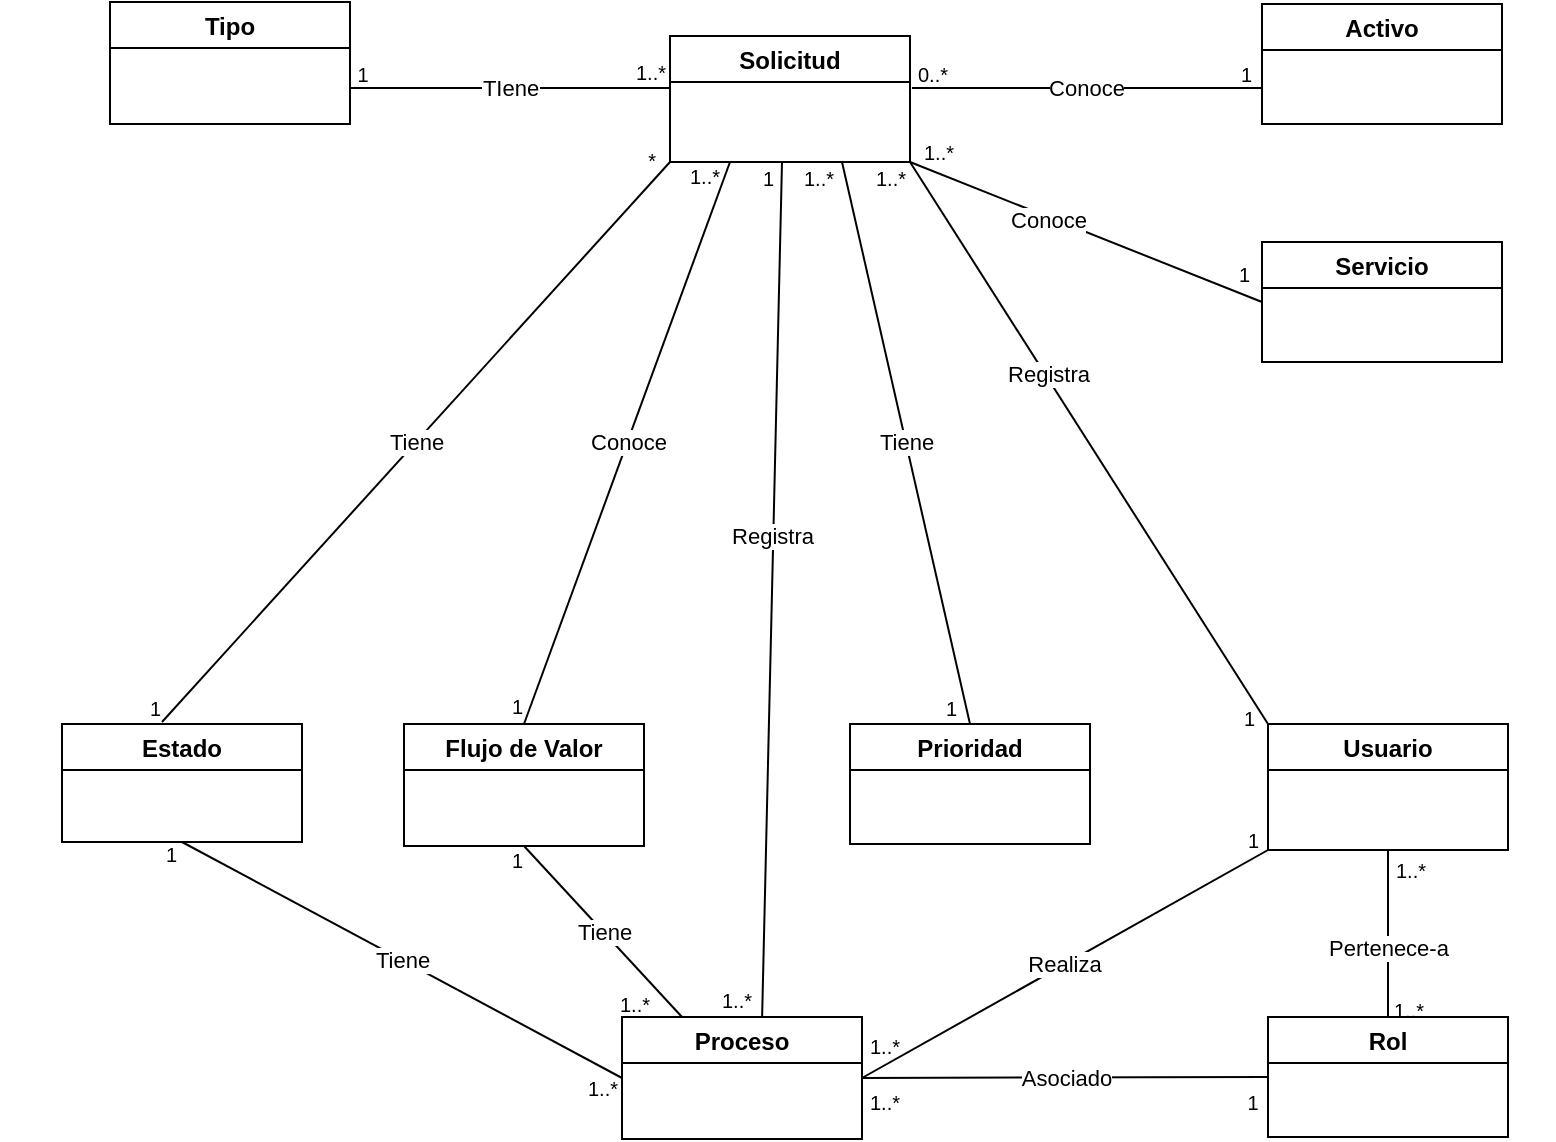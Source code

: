 <mxfile>
    <diagram id="Pm2dtwg_IfOIJH5rU_0D" name="MD-01">
        <mxGraphModel dx="722" dy="329" grid="1" gridSize="10" guides="1" tooltips="1" connect="1" arrows="1" fold="1" page="1" pageScale="1" pageWidth="827" pageHeight="1169" math="0" shadow="0">
            <root>
                <mxCell id="t3vJR1xbviDKZEFFyHin-0"/>
                <mxCell id="t3vJR1xbviDKZEFFyHin-1" parent="t3vJR1xbviDKZEFFyHin-0"/>
                <mxCell id="f75BUdV_YP0Q4YML3u-z-308" value="Realiza" style="edgeStyle=none;html=1;entryX=1;entryY=0.5;entryDx=0;entryDy=0;endArrow=none;endFill=0;exitX=0;exitY=1;exitDx=0;exitDy=0;" parent="t3vJR1xbviDKZEFFyHin-1" source="mkSb6riM9dk2xpS5XPvA-6" target="18" edge="1">
                    <mxGeometry relative="1" as="geometry">
                        <mxPoint x="590" y="818" as="sourcePoint"/>
                        <mxPoint x="348" y="701.0" as="targetPoint"/>
                    </mxGeometry>
                </mxCell>
                <mxCell id="89" style="edgeStyle=none;html=1;exitX=0;exitY=0;exitDx=0;exitDy=0;endArrow=none;endFill=0;entryX=1;entryY=1;entryDx=0;entryDy=0;" parent="t3vJR1xbviDKZEFFyHin-1" source="mkSb6riM9dk2xpS5XPvA-6" target="mkSb6riM9dk2xpS5XPvA-17" edge="1">
                    <mxGeometry relative="1" as="geometry">
                        <mxPoint x="430" y="350" as="targetPoint"/>
                    </mxGeometry>
                </mxCell>
                <mxCell id="90" value="Registra" style="edgeLabel;html=1;align=center;verticalAlign=middle;resizable=0;points=[];" parent="89" vertex="1" connectable="0">
                    <mxGeometry x="0.245" y="-1" relative="1" as="geometry">
                        <mxPoint as="offset"/>
                    </mxGeometry>
                </mxCell>
                <mxCell id="mkSb6riM9dk2xpS5XPvA-6" value="Usuario" style="swimlane;rounded=0;startSize=23;" parent="t3vJR1xbviDKZEFFyHin-1" vertex="1">
                    <mxGeometry x="613" y="641" width="120" height="63" as="geometry"/>
                </mxCell>
                <mxCell id="72" value="1" style="resizable=0;html=1;align=left;verticalAlign=top;labelBackgroundColor=none;fontSize=10" parent="mkSb6riM9dk2xpS5XPvA-6" connectable="0" vertex="1">
                    <mxGeometry x="-103" y="53" as="geometry">
                        <mxPoint x="91" y="-7" as="offset"/>
                    </mxGeometry>
                </mxCell>
                <mxCell id="mkSb6riM9dk2xpS5XPvA-8" value="Servicio" style="swimlane;startSize=23;rounded=0;" parent="t3vJR1xbviDKZEFFyHin-1" vertex="1">
                    <mxGeometry x="610" y="400" width="120" height="60" as="geometry"/>
                </mxCell>
                <mxCell id="mkSb6riM9dk2xpS5XPvA-10" value="Tipo" style="swimlane;startSize=23;rounded=0;" parent="t3vJR1xbviDKZEFFyHin-1" vertex="1">
                    <mxGeometry x="34" y="280" width="120" height="61" as="geometry"/>
                </mxCell>
                <mxCell id="mkSb6riM9dk2xpS5XPvA-11" value="Prioridad" style="swimlane;startSize=23;rounded=0;" parent="t3vJR1xbviDKZEFFyHin-1" vertex="1">
                    <mxGeometry x="404" y="641" width="120" height="60" as="geometry"/>
                </mxCell>
                <mxCell id="mkSb6riM9dk2xpS5XPvA-12" value="Tiene" style="edgeStyle=none;html=1;entryX=0.5;entryY=0;entryDx=0;entryDy=0;endArrow=none;endFill=0;startArrow=none;startFill=0;rounded=0;" parent="t3vJR1xbviDKZEFFyHin-1" target="mkSb6riM9dk2xpS5XPvA-11" edge="1">
                    <mxGeometry relative="1" as="geometry">
                        <mxPoint x="223" y="638" as="targetPoint"/>
                        <mxPoint x="400" y="360" as="sourcePoint"/>
                    </mxGeometry>
                </mxCell>
                <mxCell id="91" value="1..*" style="edgeLabel;html=1;align=center;verticalAlign=middle;resizable=0;points=[];fontSize=10;" parent="mkSb6riM9dk2xpS5XPvA-12" vertex="1" connectable="0">
                    <mxGeometry x="-0.81" y="-3" relative="1" as="geometry">
                        <mxPoint x="-15" y="-20" as="offset"/>
                    </mxGeometry>
                </mxCell>
                <mxCell id="mkSb6riM9dk2xpS5XPvA-13" style="edgeStyle=none;html=1;entryX=0;entryY=0.5;entryDx=0;entryDy=0;endArrow=none;endFill=0;startArrow=none;startFill=0;rounded=0;exitX=1;exitY=1;exitDx=0;exitDy=0;" parent="t3vJR1xbviDKZEFFyHin-1" source="mkSb6riM9dk2xpS5XPvA-17" target="mkSb6riM9dk2xpS5XPvA-8" edge="1">
                    <mxGeometry relative="1" as="geometry">
                        <mxPoint x="460" y="370" as="sourcePoint"/>
                    </mxGeometry>
                </mxCell>
                <mxCell id="mkSb6riM9dk2xpS5XPvA-14" value="Conoce" style="edgeLabel;html=1;align=center;verticalAlign=middle;resizable=0;points=[];rounded=0;" parent="mkSb6riM9dk2xpS5XPvA-13" vertex="1" connectable="0">
                    <mxGeometry x="-0.204" y="-3" relative="1" as="geometry">
                        <mxPoint y="-2" as="offset"/>
                    </mxGeometry>
                </mxCell>
                <mxCell id="9" value="Tiene" style="edgeStyle=none;html=1;exitX=0;exitY=1;exitDx=0;exitDy=0;endArrow=none;endFill=0;" parent="t3vJR1xbviDKZEFFyHin-1" source="mkSb6riM9dk2xpS5XPvA-17" edge="1">
                    <mxGeometry relative="1" as="geometry">
                        <mxPoint x="60" y="640" as="targetPoint"/>
                    </mxGeometry>
                </mxCell>
                <mxCell id="20" style="edgeStyle=none;html=1;endArrow=none;endFill=0;" parent="t3vJR1xbviDKZEFFyHin-1" edge="1">
                    <mxGeometry relative="1" as="geometry">
                        <mxPoint x="370" y="360" as="sourcePoint"/>
                        <mxPoint x="360" y="790" as="targetPoint"/>
                    </mxGeometry>
                </mxCell>
                <mxCell id="23" value="Registra" style="edgeLabel;html=1;align=center;verticalAlign=middle;resizable=0;points=[];" parent="20" vertex="1" connectable="0">
                    <mxGeometry x="-0.132" relative="1" as="geometry">
                        <mxPoint x="-1" as="offset"/>
                    </mxGeometry>
                </mxCell>
                <mxCell id="48" value="Tiene" style="edgeStyle=none;html=1;entryX=0.5;entryY=1;entryDx=0;entryDy=0;endArrow=none;endFill=0;exitX=0.25;exitY=0;exitDx=0;exitDy=0;" parent="t3vJR1xbviDKZEFFyHin-1" source="18" target="47" edge="1">
                    <mxGeometry relative="1" as="geometry">
                        <mxPoint x="435" y="370" as="sourcePoint"/>
                    </mxGeometry>
                </mxCell>
                <mxCell id="77" value="Conoce" style="edgeStyle=none;html=1;exitX=0.25;exitY=1;exitDx=0;exitDy=0;entryX=0.5;entryY=0;entryDx=0;entryDy=0;endArrow=none;endFill=0;" parent="t3vJR1xbviDKZEFFyHin-1" source="mkSb6riM9dk2xpS5XPvA-17" target="47" edge="1">
                    <mxGeometry relative="1" as="geometry"/>
                </mxCell>
                <mxCell id="eRlN3CDarL9uDfCa17Hm-93" value="Conoce" style="edgeStyle=none;html=1;endArrow=none;endFill=0;exitX=1.008;exitY=0.413;exitDx=0;exitDy=0;exitPerimeter=0;" parent="t3vJR1xbviDKZEFFyHin-1" source="mkSb6riM9dk2xpS5XPvA-17" edge="1">
                    <mxGeometry relative="1" as="geometry">
                        <mxPoint x="450" y="320" as="sourcePoint"/>
                        <mxPoint x="610" y="323" as="targetPoint"/>
                    </mxGeometry>
                </mxCell>
                <mxCell id="w5Rh8zEAanH8kGy_e0RR-91" value="TIene" style="edgeStyle=none;html=1;endArrow=none;endFill=0;" parent="t3vJR1xbviDKZEFFyHin-1" edge="1">
                    <mxGeometry relative="1" as="geometry">
                        <mxPoint x="314" y="323" as="sourcePoint"/>
                        <mxPoint x="154" y="323" as="targetPoint"/>
                    </mxGeometry>
                </mxCell>
                <mxCell id="mkSb6riM9dk2xpS5XPvA-17" value="Solicitud" style="swimlane;startSize=23;rounded=0;" parent="t3vJR1xbviDKZEFFyHin-1" vertex="1">
                    <mxGeometry x="314" y="297" width="120" height="63" as="geometry"/>
                </mxCell>
                <mxCell id="eRlN3CDarL9uDfCa17Hm-96" value="Asociado" style="edgeStyle=none;html=1;exitX=0;exitY=0.5;exitDx=0;exitDy=0;endArrow=none;endFill=0;" parent="t3vJR1xbviDKZEFFyHin-1" source="mkSb6riM9dk2xpS5XPvA-19" edge="1">
                    <mxGeometry relative="1" as="geometry">
                        <mxPoint x="410" y="818" as="targetPoint"/>
                    </mxGeometry>
                </mxCell>
                <mxCell id="eRlN3CDarL9uDfCa17Hm-97" value="Pertenece-a" style="edgeStyle=none;html=1;entryX=0.5;entryY=1;entryDx=0;entryDy=0;endArrow=none;endFill=0;" parent="t3vJR1xbviDKZEFFyHin-1" target="mkSb6riM9dk2xpS5XPvA-6" edge="1">
                    <mxGeometry relative="1" as="geometry">
                        <mxPoint x="673" y="801.5" as="sourcePoint"/>
                        <mxPoint x="613" y="672.5" as="targetPoint"/>
                    </mxGeometry>
                </mxCell>
                <mxCell id="mkSb6riM9dk2xpS5XPvA-19" value="Rol" style="swimlane;startSize=23;rounded=0;" parent="t3vJR1xbviDKZEFFyHin-1" vertex="1">
                    <mxGeometry x="613" y="787.5" width="120" height="60" as="geometry"/>
                </mxCell>
                <mxCell id="mkSb6riM9dk2xpS5XPvA-44" value="1..*" style="resizable=0;html=1;align=right;verticalAlign=top;labelBackgroundColor=none;fontSize=10" parent="t3vJR1xbviDKZEFFyHin-1" connectable="0" vertex="1">
                    <mxGeometry x="314.003" y="693" as="geometry">
                        <mxPoint x="-10" y="76" as="offset"/>
                    </mxGeometry>
                </mxCell>
                <mxCell id="mkSb6riM9dk2xpS5XPvA-47" value="1" style="resizable=0;html=1;align=right;verticalAlign=top;labelBackgroundColor=none;fontSize=10" parent="t3vJR1xbviDKZEFFyHin-1" connectable="0" vertex="1">
                    <mxGeometry x="385.003" y="313" as="geometry">
                        <mxPoint x="-19" y="43" as="offset"/>
                    </mxGeometry>
                </mxCell>
                <mxCell id="mkSb6riM9dk2xpS5XPvA-49" value="1" style="resizable=0;html=1;align=left;verticalAlign=top;labelBackgroundColor=none;fontSize=10" parent="t3vJR1xbviDKZEFFyHin-1" connectable="0" vertex="1">
                    <mxGeometry x="450" y="621" as="geometry"/>
                </mxCell>
                <mxCell id="mkSb6riM9dk2xpS5XPvA-51" value="1..*" style="resizable=0;html=1;align=right;verticalAlign=top;labelBackgroundColor=none;fontSize=10" parent="t3vJR1xbviDKZEFFyHin-1" connectable="0" vertex="1">
                    <mxGeometry x="691.003" y="771.5" as="geometry"/>
                </mxCell>
                <mxCell id="f75BUdV_YP0Q4YML3u-z-312" value="Tiene" style="edgeStyle=none;html=1;endArrow=none;endFill=0;entryX=0;entryY=0.5;entryDx=0;entryDy=0;exitX=0.5;exitY=1;exitDx=0;exitDy=0;" parent="t3vJR1xbviDKZEFFyHin-1" source="6" target="18" edge="1">
                    <mxGeometry relative="1" as="geometry">
                        <mxPoint x="160" y="680" as="sourcePoint"/>
                        <mxPoint x="240" y="670" as="targetPoint"/>
                    </mxGeometry>
                </mxCell>
                <mxCell id="6" value="Estado" style="swimlane;startSize=23;rounded=0;" parent="t3vJR1xbviDKZEFFyHin-1" vertex="1">
                    <mxGeometry x="10" y="641" width="120" height="59" as="geometry"/>
                </mxCell>
                <mxCell id="13" value="*" style="resizable=0;html=1;align=right;verticalAlign=top;labelBackgroundColor=none;fontSize=10" parent="t3vJR1xbviDKZEFFyHin-1" connectable="0" vertex="1">
                    <mxGeometry x="201.003" y="446" as="geometry">
                        <mxPoint x="106" y="-99" as="offset"/>
                    </mxGeometry>
                </mxCell>
                <mxCell id="15" value="" style="resizable=0;html=1;align=right;verticalAlign=top;labelBackgroundColor=none;fontSize=10" parent="t3vJR1xbviDKZEFFyHin-1" connectable="0" vertex="1">
                    <mxGeometry x="-19.997" y="449" as="geometry">
                        <mxPoint x="353" y="-104" as="offset"/>
                    </mxGeometry>
                </mxCell>
                <mxCell id="5Uyr6uQR5vCZ3jBuObpR-43" value="1" style="resizable=0;html=1;align=left;verticalAlign=top;labelBackgroundColor=none;fontSize=10" parent="t3vJR1xbviDKZEFFyHin-1" connectable="0" vertex="1">
                    <mxGeometry x="52" y="621" as="geometry"/>
                </mxCell>
                <mxCell id="18" value="Proceso" style="swimlane;startSize=23;rounded=0;" parent="t3vJR1xbviDKZEFFyHin-1" vertex="1">
                    <mxGeometry x="290" y="787.5" width="120" height="61" as="geometry"/>
                </mxCell>
                <mxCell id="21" value="1..*" style="resizable=0;html=1;align=left;verticalAlign=top;labelBackgroundColor=none;fontSize=10" parent="t3vJR1xbviDKZEFFyHin-1" connectable="0" vertex="1">
                    <mxGeometry x="583" y="358.5" as="geometry">
                        <mxPoint x="-144" y="-16" as="offset"/>
                    </mxGeometry>
                </mxCell>
                <mxCell id="LPSLZWZ6MrgAAOaEXJFG-24" value="1..*" style="resizable=0;html=1;align=right;verticalAlign=top;labelBackgroundColor=none;fontSize=10" parent="t3vJR1xbviDKZEFFyHin-1" connectable="0" vertex="1">
                    <mxGeometry x="421.003" y="795.5" as="geometry">
                        <mxPoint x="8" y="-6" as="offset"/>
                    </mxGeometry>
                </mxCell>
                <mxCell id="32" value="0..*" style="resizable=0;html=1;align=right;verticalAlign=top;labelBackgroundColor=none;fontSize=10" parent="t3vJR1xbviDKZEFFyHin-1" connectable="0" vertex="1">
                    <mxGeometry x="453.003" y="304" as="geometry"/>
                </mxCell>
                <mxCell id="47" value="Flujo de Valor" style="swimlane;startSize=23;rounded=0;" parent="t3vJR1xbviDKZEFFyHin-1" vertex="1">
                    <mxGeometry x="181" y="641" width="120" height="61" as="geometry"/>
                </mxCell>
                <mxCell id="49" value="1" style="resizable=0;html=1;align=right;verticalAlign=top;labelBackgroundColor=none;fontSize=10" parent="t3vJR1xbviDKZEFFyHin-1" connectable="0" vertex="1">
                    <mxGeometry x="584.003" y="407" as="geometry">
                        <mxPoint x="20" y="-3" as="offset"/>
                    </mxGeometry>
                </mxCell>
                <mxCell id="51" value="Activo" style="swimlane;startSize=23;rounded=0;" parent="t3vJR1xbviDKZEFFyHin-1" vertex="1">
                    <mxGeometry x="610" y="281" width="120" height="60" as="geometry"/>
                </mxCell>
                <mxCell id="62" value="" style="resizable=0;html=1;align=right;verticalAlign=top;labelBackgroundColor=none;fontSize=10" parent="t3vJR1xbviDKZEFFyHin-1" connectable="0" vertex="1">
                    <mxGeometry x="755.003" y="367" as="geometry">
                        <mxPoint x="-8" y="132" as="offset"/>
                    </mxGeometry>
                </mxCell>
                <mxCell id="64" value="" style="resizable=0;html=1;align=right;verticalAlign=top;labelBackgroundColor=none;fontSize=10" parent="t3vJR1xbviDKZEFFyHin-1" connectable="0" vertex="1">
                    <mxGeometry x="680.003" y="315" as="geometry">
                        <mxPoint x="-8" y="132" as="offset"/>
                    </mxGeometry>
                </mxCell>
                <mxCell id="69" value="1" style="resizable=0;html=1;align=left;verticalAlign=top;labelBackgroundColor=none;fontSize=10" parent="t3vJR1xbviDKZEFFyHin-1" connectable="0" vertex="1">
                    <mxGeometry x="60" y="694" as="geometry"/>
                </mxCell>
                <mxCell id="f75BUdV_YP0Q4YML3u-z-71" value="1..*" style="resizable=0;html=1;align=right;verticalAlign=top;labelBackgroundColor=none;fontSize=10" parent="t3vJR1xbviDKZEFFyHin-1" connectable="0" vertex="1">
                    <mxGeometry x="688.003" y="703.5" as="geometry">
                        <mxPoint x="4" y="-2" as="offset"/>
                    </mxGeometry>
                </mxCell>
                <mxCell id="f75BUdV_YP0Q4YML3u-z-310" value="1" style="resizable=0;html=1;align=left;verticalAlign=top;labelBackgroundColor=none;fontSize=10" parent="t3vJR1xbviDKZEFFyHin-1" connectable="0" vertex="1">
                    <mxGeometry x="387" y="730" as="geometry">
                        <mxPoint x="212" y="-104" as="offset"/>
                    </mxGeometry>
                </mxCell>
                <mxCell id="f75BUdV_YP0Q4YML3u-z-313" value="1" style="resizable=0;html=1;align=left;verticalAlign=top;labelBackgroundColor=none;fontSize=10" parent="t3vJR1xbviDKZEFFyHin-1" connectable="0" vertex="1">
                    <mxGeometry x="233" y="697" as="geometry"/>
                </mxCell>
                <mxCell id="f75BUdV_YP0Q4YML3u-z-314" value="1..*" style="resizable=0;html=1;align=left;verticalAlign=top;labelBackgroundColor=none;fontSize=10" parent="t3vJR1xbviDKZEFFyHin-1" connectable="0" vertex="1">
                    <mxGeometry x="338" y="767" as="geometry"/>
                </mxCell>
                <mxCell id="73" value="1..*" style="resizable=0;html=1;align=right;verticalAlign=top;labelBackgroundColor=none;fontSize=10" parent="t3vJR1xbviDKZEFFyHin-1" connectable="0" vertex="1">
                    <mxGeometry x="459.003" y="352" as="geometry">
                        <mxPoint x="-27" y="4" as="offset"/>
                    </mxGeometry>
                </mxCell>
                <mxCell id="75" value="1..*" style="resizable=0;html=1;align=left;verticalAlign=top;labelBackgroundColor=none;fontSize=10" parent="t3vJR1xbviDKZEFFyHin-1" connectable="0" vertex="1">
                    <mxGeometry x="271" y="811" as="geometry"/>
                </mxCell>
                <mxCell id="79" value="1" style="resizable=0;html=1;align=left;verticalAlign=top;labelBackgroundColor=none;fontSize=10" parent="t3vJR1xbviDKZEFFyHin-1" connectable="0" vertex="1">
                    <mxGeometry x="233" y="620" as="geometry"/>
                </mxCell>
                <mxCell id="83" value="1..*" style="text;html=1;align=center;verticalAlign=middle;resizable=0;points=[];autosize=1;strokeColor=none;fillColor=none;fontSize=10;" parent="t3vJR1xbviDKZEFFyHin-1" vertex="1">
                    <mxGeometry x="316" y="357" width="30" height="20" as="geometry"/>
                </mxCell>
                <mxCell id="eRlN3CDarL9uDfCa17Hm-94" value="1" style="resizable=0;html=1;align=right;verticalAlign=top;labelBackgroundColor=none;fontSize=10" parent="t3vJR1xbviDKZEFFyHin-1" connectable="0" vertex="1">
                    <mxGeometry x="605.003" y="304" as="geometry"/>
                </mxCell>
                <mxCell id="w5Rh8zEAanH8kGy_e0RR-94" value="&lt;font style=&quot;font-size: 10px;&quot;&gt;1&lt;/font&gt;" style="text;html=1;align=center;verticalAlign=middle;resizable=0;points=[];autosize=1;strokeColor=none;fillColor=none;" parent="t3vJR1xbviDKZEFFyHin-1" vertex="1">
                    <mxGeometry x="145" y="301" width="30" height="30" as="geometry"/>
                </mxCell>
                <mxCell id="w5Rh8zEAanH8kGy_e0RR-95" value="1..*" style="text;html=1;align=center;verticalAlign=middle;resizable=0;points=[];autosize=1;strokeColor=none;fillColor=none;fontSize=10;" parent="t3vJR1xbviDKZEFFyHin-1" vertex="1">
                    <mxGeometry x="284" y="300" width="40" height="30" as="geometry"/>
                </mxCell>
                <mxCell id="UurE6WOHw1IBwQ5OxlHq-91" value="1" style="text;html=1;align=center;verticalAlign=middle;resizable=0;points=[];autosize=1;strokeColor=none;fillColor=none;fontSize=10;" parent="t3vJR1xbviDKZEFFyHin-1" vertex="1">
                    <mxGeometry x="590" y="815" width="30" height="30" as="geometry"/>
                </mxCell>
                <mxCell id="UurE6WOHw1IBwQ5OxlHq-92" value="1..*" style="text;html=1;align=center;verticalAlign=middle;resizable=0;points=[];autosize=1;strokeColor=none;fillColor=none;fontSize=10;" parent="t3vJR1xbviDKZEFFyHin-1" vertex="1">
                    <mxGeometry x="401" y="815" width="40" height="30" as="geometry"/>
                </mxCell>
            </root>
        </mxGraphModel>
    </diagram>
</mxfile>